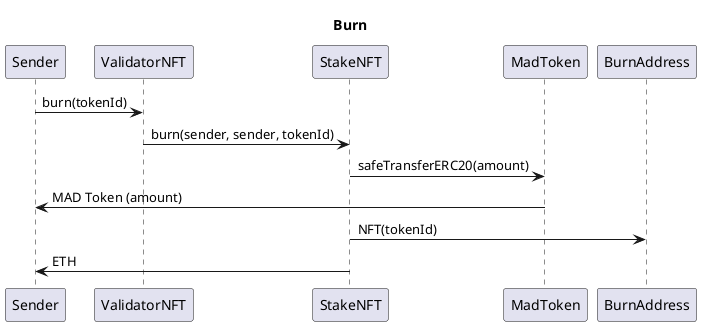 @startuml
title Burn
Sender -> ValidatorNFT : burn(tokenId)
ValidatorNFT -> StakeNFT : burn(sender, sender, tokenId)
StakeNFT -> MadToken : safeTransferERC20(amount)
MadToken -> Sender : MAD Token (amount)
StakeNFT -> BurnAddress : NFT(tokenId)
StakeNFT -> Sender : ETH 
